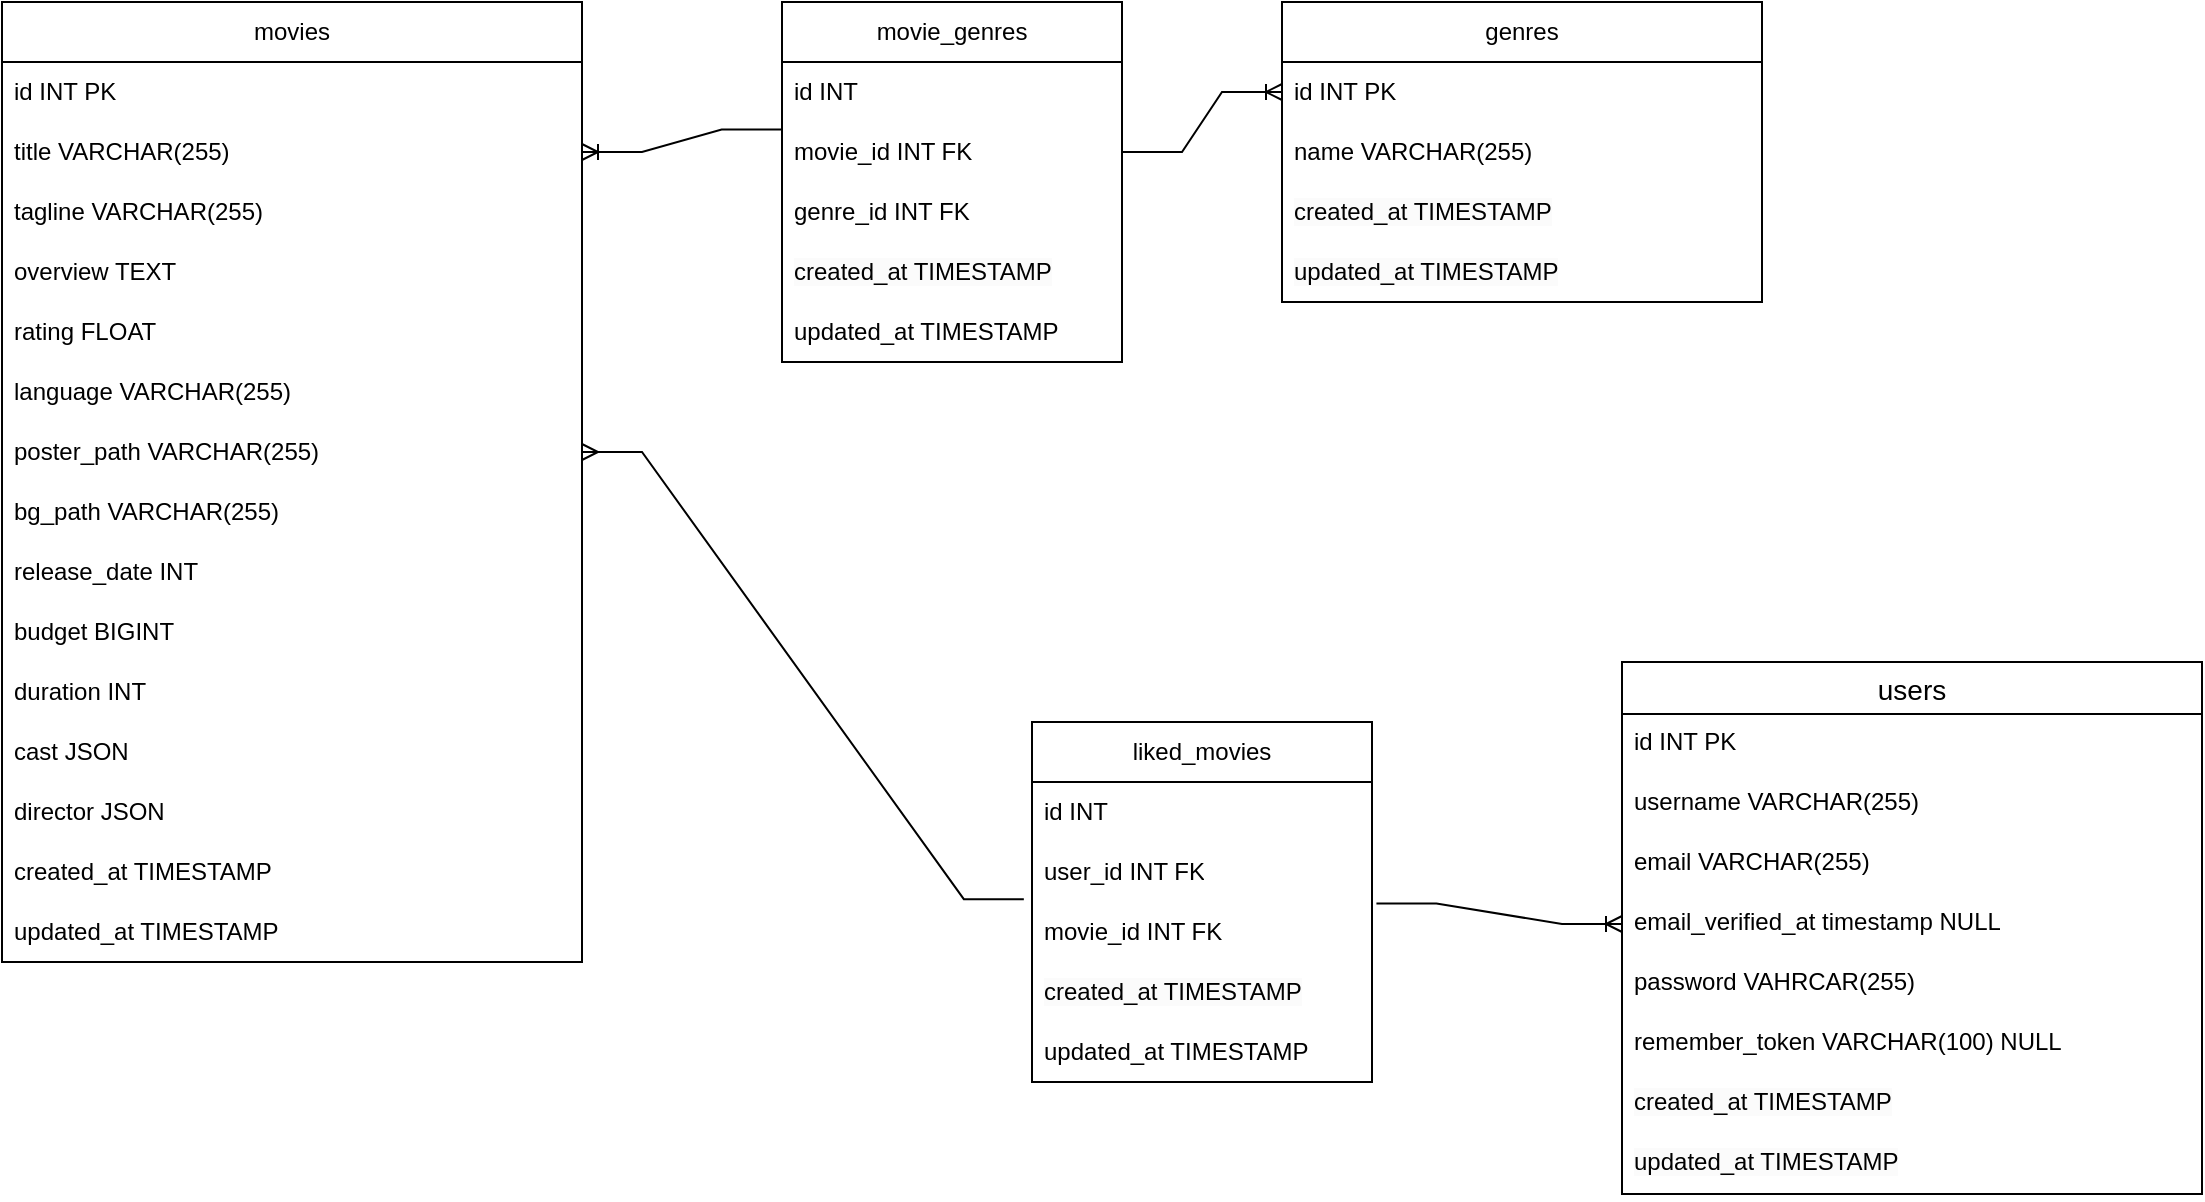 <mxfile version="26.0.10">
  <diagram id="R2lEEEUBdFMjLlhIrx00" name="Page-1">
    <mxGraphModel dx="2787" dy="2155" grid="1" gridSize="10" guides="1" tooltips="1" connect="1" arrows="1" fold="1" page="1" pageScale="1" pageWidth="850" pageHeight="1100" math="0" shadow="0" extFonts="Permanent Marker^https://fonts.googleapis.com/css?family=Permanent+Marker">
      <root>
        <mxCell id="0" />
        <mxCell id="1" parent="0" />
        <mxCell id="Nab35deKAh40LANfbA0e-5" value="movies" style="swimlane;fontStyle=0;childLayout=stackLayout;horizontal=1;startSize=30;horizontalStack=0;resizeParent=1;resizeParentMax=0;resizeLast=0;collapsible=1;marginBottom=0;whiteSpace=wrap;html=1;" parent="1" vertex="1">
          <mxGeometry x="-260" y="-10" width="290" height="480" as="geometry">
            <mxRectangle x="350" y="200" width="80" height="30" as="alternateBounds" />
          </mxGeometry>
        </mxCell>
        <mxCell id="Nab35deKAh40LANfbA0e-6" value="id INT PK" style="text;strokeColor=none;fillColor=none;align=left;verticalAlign=middle;spacingLeft=4;spacingRight=4;overflow=hidden;points=[[0,0.5],[1,0.5]];portConstraint=eastwest;rotatable=0;whiteSpace=wrap;html=1;" parent="Nab35deKAh40LANfbA0e-5" vertex="1">
          <mxGeometry y="30" width="290" height="30" as="geometry" />
        </mxCell>
        <mxCell id="Nab35deKAh40LANfbA0e-7" value="title VARCHAR(255)" style="text;strokeColor=none;fillColor=none;align=left;verticalAlign=middle;spacingLeft=4;spacingRight=4;overflow=hidden;points=[[0,0.5],[1,0.5]];portConstraint=eastwest;rotatable=0;whiteSpace=wrap;html=1;" parent="Nab35deKAh40LANfbA0e-5" vertex="1">
          <mxGeometry y="60" width="290" height="30" as="geometry" />
        </mxCell>
        <mxCell id="U0VIlnWGd9ExTcyywIdL-7" value="tagline VARCHAR(255)" style="text;strokeColor=none;fillColor=none;align=left;verticalAlign=middle;spacingLeft=4;spacingRight=4;overflow=hidden;points=[[0,0.5],[1,0.5]];portConstraint=eastwest;rotatable=0;whiteSpace=wrap;html=1;" vertex="1" parent="Nab35deKAh40LANfbA0e-5">
          <mxGeometry y="90" width="290" height="30" as="geometry" />
        </mxCell>
        <mxCell id="Nab35deKAh40LANfbA0e-8" value="overview TEXT" style="text;strokeColor=none;fillColor=none;align=left;verticalAlign=middle;spacingLeft=4;spacingRight=4;overflow=hidden;points=[[0,0.5],[1,0.5]];portConstraint=eastwest;rotatable=0;whiteSpace=wrap;html=1;" parent="Nab35deKAh40LANfbA0e-5" vertex="1">
          <mxGeometry y="120" width="290" height="30" as="geometry" />
        </mxCell>
        <mxCell id="Nab35deKAh40LANfbA0e-19" value="rating FLOAT" style="text;strokeColor=none;fillColor=none;align=left;verticalAlign=middle;spacingLeft=4;spacingRight=4;overflow=hidden;points=[[0,0.5],[1,0.5]];portConstraint=eastwest;rotatable=0;whiteSpace=wrap;html=1;" parent="Nab35deKAh40LANfbA0e-5" vertex="1">
          <mxGeometry y="150" width="290" height="30" as="geometry" />
        </mxCell>
        <mxCell id="Nab35deKAh40LANfbA0e-15" value="language VARCHAR(255)" style="text;strokeColor=none;fillColor=none;align=left;verticalAlign=middle;spacingLeft=4;spacingRight=4;overflow=hidden;points=[[0,0.5],[1,0.5]];portConstraint=eastwest;rotatable=0;whiteSpace=wrap;html=1;" parent="Nab35deKAh40LANfbA0e-5" vertex="1">
          <mxGeometry y="180" width="290" height="30" as="geometry" />
        </mxCell>
        <mxCell id="Nab35deKAh40LANfbA0e-20" value="poster_path&amp;nbsp;&lt;span class=&quot;hljs-type&quot;&gt;VARCHAR&lt;/span&gt;(&lt;span class=&quot;hljs-number&quot;&gt;255&lt;/span&gt;)" style="text;strokeColor=none;fillColor=none;align=left;verticalAlign=middle;spacingLeft=4;spacingRight=4;overflow=hidden;points=[[0,0.5],[1,0.5]];portConstraint=eastwest;rotatable=0;whiteSpace=wrap;html=1;" parent="Nab35deKAh40LANfbA0e-5" vertex="1">
          <mxGeometry y="210" width="290" height="30" as="geometry" />
        </mxCell>
        <mxCell id="U0VIlnWGd9ExTcyywIdL-8" value="bg_path VARCHAR(255)" style="text;strokeColor=none;fillColor=none;align=left;verticalAlign=middle;spacingLeft=4;spacingRight=4;overflow=hidden;points=[[0,0.5],[1,0.5]];portConstraint=eastwest;rotatable=0;whiteSpace=wrap;html=1;" vertex="1" parent="Nab35deKAh40LANfbA0e-5">
          <mxGeometry y="240" width="290" height="30" as="geometry" />
        </mxCell>
        <mxCell id="Nab35deKAh40LANfbA0e-10" value="release_date INT" style="text;strokeColor=none;fillColor=none;align=left;verticalAlign=middle;spacingLeft=4;spacingRight=4;overflow=hidden;points=[[0,0.5],[1,0.5]];portConstraint=eastwest;rotatable=0;whiteSpace=wrap;html=1;" parent="Nab35deKAh40LANfbA0e-5" vertex="1">
          <mxGeometry y="270" width="290" height="30" as="geometry" />
        </mxCell>
        <mxCell id="Nab35deKAh40LANfbA0e-29" value="budget BIGINT" style="text;strokeColor=none;fillColor=none;align=left;verticalAlign=middle;spacingLeft=4;spacingRight=4;overflow=hidden;points=[[0,0.5],[1,0.5]];portConstraint=eastwest;rotatable=0;whiteSpace=wrap;html=1;" parent="Nab35deKAh40LANfbA0e-5" vertex="1">
          <mxGeometry y="300" width="290" height="30" as="geometry" />
        </mxCell>
        <mxCell id="Nab35deKAh40LANfbA0e-11" value="duration INT" style="text;strokeColor=none;fillColor=none;align=left;verticalAlign=middle;spacingLeft=4;spacingRight=4;overflow=hidden;points=[[0,0.5],[1,0.5]];portConstraint=eastwest;rotatable=0;whiteSpace=wrap;html=1;" parent="Nab35deKAh40LANfbA0e-5" vertex="1">
          <mxGeometry y="330" width="290" height="30" as="geometry" />
        </mxCell>
        <mxCell id="Nab35deKAh40LANfbA0e-14" value="cast JSON" style="text;strokeColor=none;fillColor=none;align=left;verticalAlign=middle;spacingLeft=4;spacingRight=4;overflow=hidden;points=[[0,0.5],[1,0.5]];portConstraint=eastwest;rotatable=0;whiteSpace=wrap;html=1;" parent="Nab35deKAh40LANfbA0e-5" vertex="1">
          <mxGeometry y="360" width="290" height="30" as="geometry" />
        </mxCell>
        <mxCell id="Nab35deKAh40LANfbA0e-13" value="director JSON" style="text;strokeColor=none;fillColor=none;align=left;verticalAlign=middle;spacingLeft=4;spacingRight=4;overflow=hidden;points=[[0,0.5],[1,0.5]];portConstraint=eastwest;rotatable=0;whiteSpace=wrap;html=1;" parent="Nab35deKAh40LANfbA0e-5" vertex="1">
          <mxGeometry y="390" width="290" height="30" as="geometry" />
        </mxCell>
        <mxCell id="Nab35deKAh40LANfbA0e-16" value="created_at TIMESTAMP" style="text;strokeColor=none;fillColor=none;align=left;verticalAlign=middle;spacingLeft=4;spacingRight=4;overflow=hidden;points=[[0,0.5],[1,0.5]];portConstraint=eastwest;rotatable=0;whiteSpace=wrap;html=1;" parent="Nab35deKAh40LANfbA0e-5" vertex="1">
          <mxGeometry y="420" width="290" height="30" as="geometry" />
        </mxCell>
        <mxCell id="Nab35deKAh40LANfbA0e-17" value="updated_at TIMESTAMP" style="text;strokeColor=none;fillColor=none;align=left;verticalAlign=middle;spacingLeft=4;spacingRight=4;overflow=hidden;points=[[0,0.5],[1,0.5]];portConstraint=eastwest;rotatable=0;whiteSpace=wrap;html=1;" parent="Nab35deKAh40LANfbA0e-5" vertex="1">
          <mxGeometry y="450" width="290" height="30" as="geometry" />
        </mxCell>
        <mxCell id="Nab35deKAh40LANfbA0e-22" value="genres" style="swimlane;fontStyle=0;childLayout=stackLayout;horizontal=1;startSize=30;horizontalStack=0;resizeParent=1;resizeParentMax=0;resizeLast=0;collapsible=1;marginBottom=0;whiteSpace=wrap;html=1;" parent="1" vertex="1">
          <mxGeometry x="380" y="-10" width="240" height="150" as="geometry" />
        </mxCell>
        <mxCell id="Nab35deKAh40LANfbA0e-23" value="id INT PK" style="text;strokeColor=none;fillColor=none;align=left;verticalAlign=middle;spacingLeft=4;spacingRight=4;overflow=hidden;points=[[0,0.5],[1,0.5]];portConstraint=eastwest;rotatable=0;whiteSpace=wrap;html=1;" parent="Nab35deKAh40LANfbA0e-22" vertex="1">
          <mxGeometry y="30" width="240" height="30" as="geometry" />
        </mxCell>
        <mxCell id="Nab35deKAh40LANfbA0e-24" value="name VARCHAR(255)" style="text;strokeColor=none;fillColor=none;align=left;verticalAlign=middle;spacingLeft=4;spacingRight=4;overflow=hidden;points=[[0,0.5],[1,0.5]];portConstraint=eastwest;rotatable=0;whiteSpace=wrap;html=1;" parent="Nab35deKAh40LANfbA0e-22" vertex="1">
          <mxGeometry y="60" width="240" height="30" as="geometry" />
        </mxCell>
        <mxCell id="U0VIlnWGd9ExTcyywIdL-25" value="&lt;span style=&quot;color: rgb(0, 0, 0); font-family: Helvetica; font-size: 12px; font-style: normal; font-variant-ligatures: normal; font-variant-caps: normal; font-weight: 400; letter-spacing: normal; orphans: 2; text-align: left; text-indent: 0px; text-transform: none; widows: 2; word-spacing: 0px; -webkit-text-stroke-width: 0px; white-space: normal; background-color: rgb(251, 251, 251); text-decoration-thickness: initial; text-decoration-style: initial; text-decoration-color: initial; display: inline !important; float: none;&quot;&gt;created_at TIMESTAMP&lt;/span&gt;" style="text;strokeColor=none;fillColor=none;align=left;verticalAlign=middle;spacingLeft=4;spacingRight=4;overflow=hidden;points=[[0,0.5],[1,0.5]];portConstraint=eastwest;rotatable=0;whiteSpace=wrap;html=1;" vertex="1" parent="Nab35deKAh40LANfbA0e-22">
          <mxGeometry y="90" width="240" height="30" as="geometry" />
        </mxCell>
        <mxCell id="U0VIlnWGd9ExTcyywIdL-26" value="&lt;span style=&quot;color: rgb(0, 0, 0); font-family: Helvetica; font-size: 12px; font-style: normal; font-variant-ligatures: normal; font-variant-caps: normal; font-weight: 400; letter-spacing: normal; orphans: 2; text-align: left; text-indent: 0px; text-transform: none; widows: 2; word-spacing: 0px; -webkit-text-stroke-width: 0px; white-space: normal; background-color: rgb(251, 251, 251); text-decoration-thickness: initial; text-decoration-style: initial; text-decoration-color: initial; display: inline !important; float: none;&quot;&gt;updated_at TIMESTAMP&lt;/span&gt;" style="text;strokeColor=none;fillColor=none;align=left;verticalAlign=middle;spacingLeft=4;spacingRight=4;overflow=hidden;points=[[0,0.5],[1,0.5]];portConstraint=eastwest;rotatable=0;whiteSpace=wrap;html=1;" vertex="1" parent="Nab35deKAh40LANfbA0e-22">
          <mxGeometry y="120" width="240" height="30" as="geometry" />
        </mxCell>
        <mxCell id="U0VIlnWGd9ExTcyywIdL-1" value="movie_genres" style="swimlane;fontStyle=0;childLayout=stackLayout;horizontal=1;startSize=30;horizontalStack=0;resizeParent=1;resizeParentMax=0;resizeLast=0;collapsible=1;marginBottom=0;whiteSpace=wrap;html=1;" vertex="1" parent="1">
          <mxGeometry x="130" y="-10" width="170" height="180" as="geometry" />
        </mxCell>
        <mxCell id="U0VIlnWGd9ExTcyywIdL-2" value="id INT&amp;nbsp;" style="text;strokeColor=none;fillColor=none;align=left;verticalAlign=middle;spacingLeft=4;spacingRight=4;overflow=hidden;points=[[0,0.5],[1,0.5]];portConstraint=eastwest;rotatable=0;whiteSpace=wrap;html=1;" vertex="1" parent="U0VIlnWGd9ExTcyywIdL-1">
          <mxGeometry y="30" width="170" height="30" as="geometry" />
        </mxCell>
        <mxCell id="U0VIlnWGd9ExTcyywIdL-3" value="movie_id INT FK" style="text;strokeColor=none;fillColor=none;align=left;verticalAlign=middle;spacingLeft=4;spacingRight=4;overflow=hidden;points=[[0,0.5],[1,0.5]];portConstraint=eastwest;rotatable=0;whiteSpace=wrap;html=1;" vertex="1" parent="U0VIlnWGd9ExTcyywIdL-1">
          <mxGeometry y="60" width="170" height="30" as="geometry" />
        </mxCell>
        <mxCell id="U0VIlnWGd9ExTcyywIdL-4" value="genre_id INT FK" style="text;strokeColor=none;fillColor=none;align=left;verticalAlign=middle;spacingLeft=4;spacingRight=4;overflow=hidden;points=[[0,0.5],[1,0.5]];portConstraint=eastwest;rotatable=0;whiteSpace=wrap;html=1;" vertex="1" parent="U0VIlnWGd9ExTcyywIdL-1">
          <mxGeometry y="90" width="170" height="30" as="geometry" />
        </mxCell>
        <mxCell id="U0VIlnWGd9ExTcyywIdL-22" value="&lt;span style=&quot;float: none; display: inline !important; color: rgb(0, 0, 0); background-color: rgb(251, 251, 251);&quot;&gt;created_at TIMESTAMP&lt;/span&gt;" style="text;strokeColor=none;fillColor=none;align=left;verticalAlign=middle;spacingLeft=4;spacingRight=4;overflow=hidden;points=[[0,0.5],[1,0.5]];portConstraint=eastwest;rotatable=0;whiteSpace=wrap;html=1;" vertex="1" parent="U0VIlnWGd9ExTcyywIdL-1">
          <mxGeometry y="120" width="170" height="30" as="geometry" />
        </mxCell>
        <mxCell id="U0VIlnWGd9ExTcyywIdL-23" value="&lt;div&gt;&lt;span style=&quot;background-color: transparent;&quot;&gt;updated_at TIMESTAMP&lt;/span&gt;&lt;/div&gt;" style="text;strokeColor=none;fillColor=none;align=left;verticalAlign=middle;spacingLeft=4;spacingRight=4;overflow=hidden;points=[[0,0.5],[1,0.5]];portConstraint=eastwest;rotatable=0;whiteSpace=wrap;html=1;" vertex="1" parent="U0VIlnWGd9ExTcyywIdL-1">
          <mxGeometry y="150" width="170" height="30" as="geometry" />
        </mxCell>
        <mxCell id="U0VIlnWGd9ExTcyywIdL-5" value="" style="edgeStyle=entityRelationEdgeStyle;fontSize=12;html=1;endArrow=ERoneToMany;rounded=0;exitX=-0.001;exitY=0.124;exitDx=0;exitDy=0;exitPerimeter=0;entryX=1;entryY=0.5;entryDx=0;entryDy=0;" edge="1" parent="1" source="U0VIlnWGd9ExTcyywIdL-3" target="Nab35deKAh40LANfbA0e-7">
          <mxGeometry width="100" height="100" relative="1" as="geometry">
            <mxPoint x="-100" y="290" as="sourcePoint" />
            <mxPoint y="190" as="targetPoint" />
          </mxGeometry>
        </mxCell>
        <mxCell id="U0VIlnWGd9ExTcyywIdL-6" value="" style="edgeStyle=entityRelationEdgeStyle;fontSize=12;html=1;endArrow=ERoneToMany;rounded=0;exitX=1;exitY=0.5;exitDx=0;exitDy=0;entryX=0;entryY=0.5;entryDx=0;entryDy=0;" edge="1" parent="1" source="U0VIlnWGd9ExTcyywIdL-3" target="Nab35deKAh40LANfbA0e-23">
          <mxGeometry width="100" height="100" relative="1" as="geometry">
            <mxPoint x="150" y="64" as="sourcePoint" />
            <mxPoint x="42" y="247" as="targetPoint" />
          </mxGeometry>
        </mxCell>
        <mxCell id="U0VIlnWGd9ExTcyywIdL-9" value="users" style="swimlane;fontStyle=0;childLayout=stackLayout;horizontal=1;startSize=26;horizontalStack=0;resizeParent=1;resizeParentMax=0;resizeLast=0;collapsible=1;marginBottom=0;align=center;fontSize=14;" vertex="1" parent="1">
          <mxGeometry x="550" y="320" width="290" height="266" as="geometry" />
        </mxCell>
        <mxCell id="U0VIlnWGd9ExTcyywIdL-10" value="id INT PK" style="text;strokeColor=none;fillColor=none;spacingLeft=4;spacingRight=4;overflow=hidden;rotatable=0;points=[[0,0.5],[1,0.5]];portConstraint=eastwest;fontSize=12;whiteSpace=wrap;html=1;" vertex="1" parent="U0VIlnWGd9ExTcyywIdL-9">
          <mxGeometry y="26" width="290" height="30" as="geometry" />
        </mxCell>
        <mxCell id="U0VIlnWGd9ExTcyywIdL-12" value="username VARCHAR(255)&lt;div&gt;&lt;br&gt;&lt;/div&gt;" style="text;strokeColor=none;fillColor=none;spacingLeft=4;spacingRight=4;overflow=hidden;rotatable=0;points=[[0,0.5],[1,0.5]];portConstraint=eastwest;fontSize=12;whiteSpace=wrap;html=1;" vertex="1" parent="U0VIlnWGd9ExTcyywIdL-9">
          <mxGeometry y="56" width="290" height="30" as="geometry" />
        </mxCell>
        <mxCell id="U0VIlnWGd9ExTcyywIdL-15" value="email VARCHAR(255)" style="text;strokeColor=none;fillColor=none;spacingLeft=4;spacingRight=4;overflow=hidden;rotatable=0;points=[[0,0.5],[1,0.5]];portConstraint=eastwest;fontSize=12;whiteSpace=wrap;html=1;" vertex="1" parent="U0VIlnWGd9ExTcyywIdL-9">
          <mxGeometry y="86" width="290" height="30" as="geometry" />
        </mxCell>
        <mxCell id="U0VIlnWGd9ExTcyywIdL-14" value="email_verified_at timestamp&amp;nbsp;&lt;span style=&quot;background-color: transparent;&quot;&gt;NULL&lt;/span&gt;" style="text;strokeColor=none;fillColor=none;spacingLeft=4;spacingRight=4;overflow=hidden;rotatable=0;points=[[0,0.5],[1,0.5]];portConstraint=eastwest;fontSize=12;whiteSpace=wrap;html=1;" vertex="1" parent="U0VIlnWGd9ExTcyywIdL-9">
          <mxGeometry y="116" width="290" height="30" as="geometry" />
        </mxCell>
        <mxCell id="U0VIlnWGd9ExTcyywIdL-13" value="password VAHRCAR(255)" style="text;strokeColor=none;fillColor=none;spacingLeft=4;spacingRight=4;overflow=hidden;rotatable=0;points=[[0,0.5],[1,0.5]];portConstraint=eastwest;fontSize=12;whiteSpace=wrap;html=1;" vertex="1" parent="U0VIlnWGd9ExTcyywIdL-9">
          <mxGeometry y="146" width="290" height="30" as="geometry" />
        </mxCell>
        <mxCell id="U0VIlnWGd9ExTcyywIdL-16" value="remember_token VARCHAR(100) NULL" style="text;strokeColor=none;fillColor=none;spacingLeft=4;spacingRight=4;overflow=hidden;rotatable=0;points=[[0,0.5],[1,0.5]];portConstraint=eastwest;fontSize=12;whiteSpace=wrap;html=1;" vertex="1" parent="U0VIlnWGd9ExTcyywIdL-9">
          <mxGeometry y="176" width="290" height="30" as="geometry" />
        </mxCell>
        <mxCell id="U0VIlnWGd9ExTcyywIdL-17" value="&lt;span style=&quot;color: rgb(0, 0, 0); font-family: Helvetica; font-size: 12px; font-style: normal; font-variant-ligatures: normal; font-variant-caps: normal; font-weight: 400; letter-spacing: normal; orphans: 2; text-align: left; text-indent: 0px; text-transform: none; widows: 2; word-spacing: 0px; -webkit-text-stroke-width: 0px; white-space: normal; background-color: rgb(251, 251, 251); text-decoration-thickness: initial; text-decoration-style: initial; text-decoration-color: initial; display: inline !important; float: none;&quot;&gt;created_at TIMESTAMP&lt;/span&gt;&lt;div&gt;&lt;br/&gt;&lt;/div&gt;" style="text;strokeColor=none;fillColor=none;spacingLeft=4;spacingRight=4;overflow=hidden;rotatable=0;points=[[0,0.5],[1,0.5]];portConstraint=eastwest;fontSize=12;whiteSpace=wrap;html=1;" vertex="1" parent="U0VIlnWGd9ExTcyywIdL-9">
          <mxGeometry y="206" width="290" height="30" as="geometry" />
        </mxCell>
        <mxCell id="U0VIlnWGd9ExTcyywIdL-18" value="&lt;span style=&quot;color: rgb(0, 0, 0); font-family: Helvetica; font-size: 12px; font-style: normal; font-variant-ligatures: normal; font-variant-caps: normal; font-weight: 400; letter-spacing: normal; orphans: 2; text-align: left; text-indent: 0px; text-transform: none; widows: 2; word-spacing: 0px; -webkit-text-stroke-width: 0px; white-space: normal; background-color: rgb(251, 251, 251); text-decoration-thickness: initial; text-decoration-style: initial; text-decoration-color: initial; display: inline !important; float: none;&quot;&gt;updated_at TIMESTAMP&lt;/span&gt;&lt;div&gt;&lt;br/&gt;&lt;/div&gt;" style="text;strokeColor=none;fillColor=none;spacingLeft=4;spacingRight=4;overflow=hidden;rotatable=0;points=[[0,0.5],[1,0.5]];portConstraint=eastwest;fontSize=12;whiteSpace=wrap;html=1;" vertex="1" parent="U0VIlnWGd9ExTcyywIdL-9">
          <mxGeometry y="236" width="290" height="30" as="geometry" />
        </mxCell>
        <mxCell id="U0VIlnWGd9ExTcyywIdL-27" value="liked_movies" style="swimlane;fontStyle=0;childLayout=stackLayout;horizontal=1;startSize=30;horizontalStack=0;resizeParent=1;resizeParentMax=0;resizeLast=0;collapsible=1;marginBottom=0;whiteSpace=wrap;html=1;" vertex="1" parent="1">
          <mxGeometry x="255" y="350" width="170" height="180" as="geometry" />
        </mxCell>
        <mxCell id="U0VIlnWGd9ExTcyywIdL-28" value="id INT&amp;nbsp;" style="text;strokeColor=none;fillColor=none;align=left;verticalAlign=middle;spacingLeft=4;spacingRight=4;overflow=hidden;points=[[0,0.5],[1,0.5]];portConstraint=eastwest;rotatable=0;whiteSpace=wrap;html=1;" vertex="1" parent="U0VIlnWGd9ExTcyywIdL-27">
          <mxGeometry y="30" width="170" height="30" as="geometry" />
        </mxCell>
        <mxCell id="U0VIlnWGd9ExTcyywIdL-30" value="user_id INT FK" style="text;strokeColor=none;fillColor=none;align=left;verticalAlign=middle;spacingLeft=4;spacingRight=4;overflow=hidden;points=[[0,0.5],[1,0.5]];portConstraint=eastwest;rotatable=0;whiteSpace=wrap;html=1;" vertex="1" parent="U0VIlnWGd9ExTcyywIdL-27">
          <mxGeometry y="60" width="170" height="30" as="geometry" />
        </mxCell>
        <mxCell id="U0VIlnWGd9ExTcyywIdL-29" value="movie_id INT FK" style="text;strokeColor=none;fillColor=none;align=left;verticalAlign=middle;spacingLeft=4;spacingRight=4;overflow=hidden;points=[[0,0.5],[1,0.5]];portConstraint=eastwest;rotatable=0;whiteSpace=wrap;html=1;" vertex="1" parent="U0VIlnWGd9ExTcyywIdL-27">
          <mxGeometry y="90" width="170" height="30" as="geometry" />
        </mxCell>
        <mxCell id="U0VIlnWGd9ExTcyywIdL-31" value="&lt;span style=&quot;float: none; display: inline !important; color: rgb(0, 0, 0); background-color: rgb(251, 251, 251);&quot;&gt;created_at TIMESTAMP&lt;/span&gt;" style="text;strokeColor=none;fillColor=none;align=left;verticalAlign=middle;spacingLeft=4;spacingRight=4;overflow=hidden;points=[[0,0.5],[1,0.5]];portConstraint=eastwest;rotatable=0;whiteSpace=wrap;html=1;" vertex="1" parent="U0VIlnWGd9ExTcyywIdL-27">
          <mxGeometry y="120" width="170" height="30" as="geometry" />
        </mxCell>
        <mxCell id="U0VIlnWGd9ExTcyywIdL-32" value="&lt;div&gt;&lt;span style=&quot;background-color: transparent;&quot;&gt;updated_at TIMESTAMP&lt;/span&gt;&lt;/div&gt;" style="text;strokeColor=none;fillColor=none;align=left;verticalAlign=middle;spacingLeft=4;spacingRight=4;overflow=hidden;points=[[0,0.5],[1,0.5]];portConstraint=eastwest;rotatable=0;whiteSpace=wrap;html=1;" vertex="1" parent="U0VIlnWGd9ExTcyywIdL-27">
          <mxGeometry y="150" width="170" height="30" as="geometry" />
        </mxCell>
        <mxCell id="U0VIlnWGd9ExTcyywIdL-34" value="" style="edgeStyle=entityRelationEdgeStyle;fontSize=12;html=1;endArrow=ERoneToMany;rounded=0;entryX=0;entryY=0.5;entryDx=0;entryDy=0;exitX=1.013;exitY=0.025;exitDx=0;exitDy=0;exitPerimeter=0;" edge="1" parent="1" source="U0VIlnWGd9ExTcyywIdL-29" target="U0VIlnWGd9ExTcyywIdL-14">
          <mxGeometry width="100" height="100" relative="1" as="geometry">
            <mxPoint x="490" y="260" as="sourcePoint" />
            <mxPoint x="590" y="160" as="targetPoint" />
            <Array as="points">
              <mxPoint x="650" y="300" />
            </Array>
          </mxGeometry>
        </mxCell>
        <mxCell id="U0VIlnWGd9ExTcyywIdL-35" value="&lt;div&gt;&lt;br&gt;&lt;/div&gt;&lt;div&gt;&lt;br&gt;&lt;/div&gt;" style="edgeLabel;html=1;align=center;verticalAlign=middle;resizable=0;points=[];" vertex="1" connectable="0" parent="U0VIlnWGd9ExTcyywIdL-34">
          <mxGeometry x="-0.017" y="3" relative="1" as="geometry">
            <mxPoint as="offset" />
          </mxGeometry>
        </mxCell>
        <mxCell id="U0VIlnWGd9ExTcyywIdL-38" value="" style="edgeStyle=entityRelationEdgeStyle;fontSize=12;html=1;endArrow=ERmany;rounded=0;entryX=1;entryY=0.5;entryDx=0;entryDy=0;exitX=-0.024;exitY=-0.047;exitDx=0;exitDy=0;exitPerimeter=0;" edge="1" parent="1" source="U0VIlnWGd9ExTcyywIdL-29" target="Nab35deKAh40LANfbA0e-20">
          <mxGeometry width="100" height="100" relative="1" as="geometry">
            <mxPoint x="10" y="540" as="sourcePoint" />
            <mxPoint x="110" y="440" as="targetPoint" />
          </mxGeometry>
        </mxCell>
      </root>
    </mxGraphModel>
  </diagram>
</mxfile>
